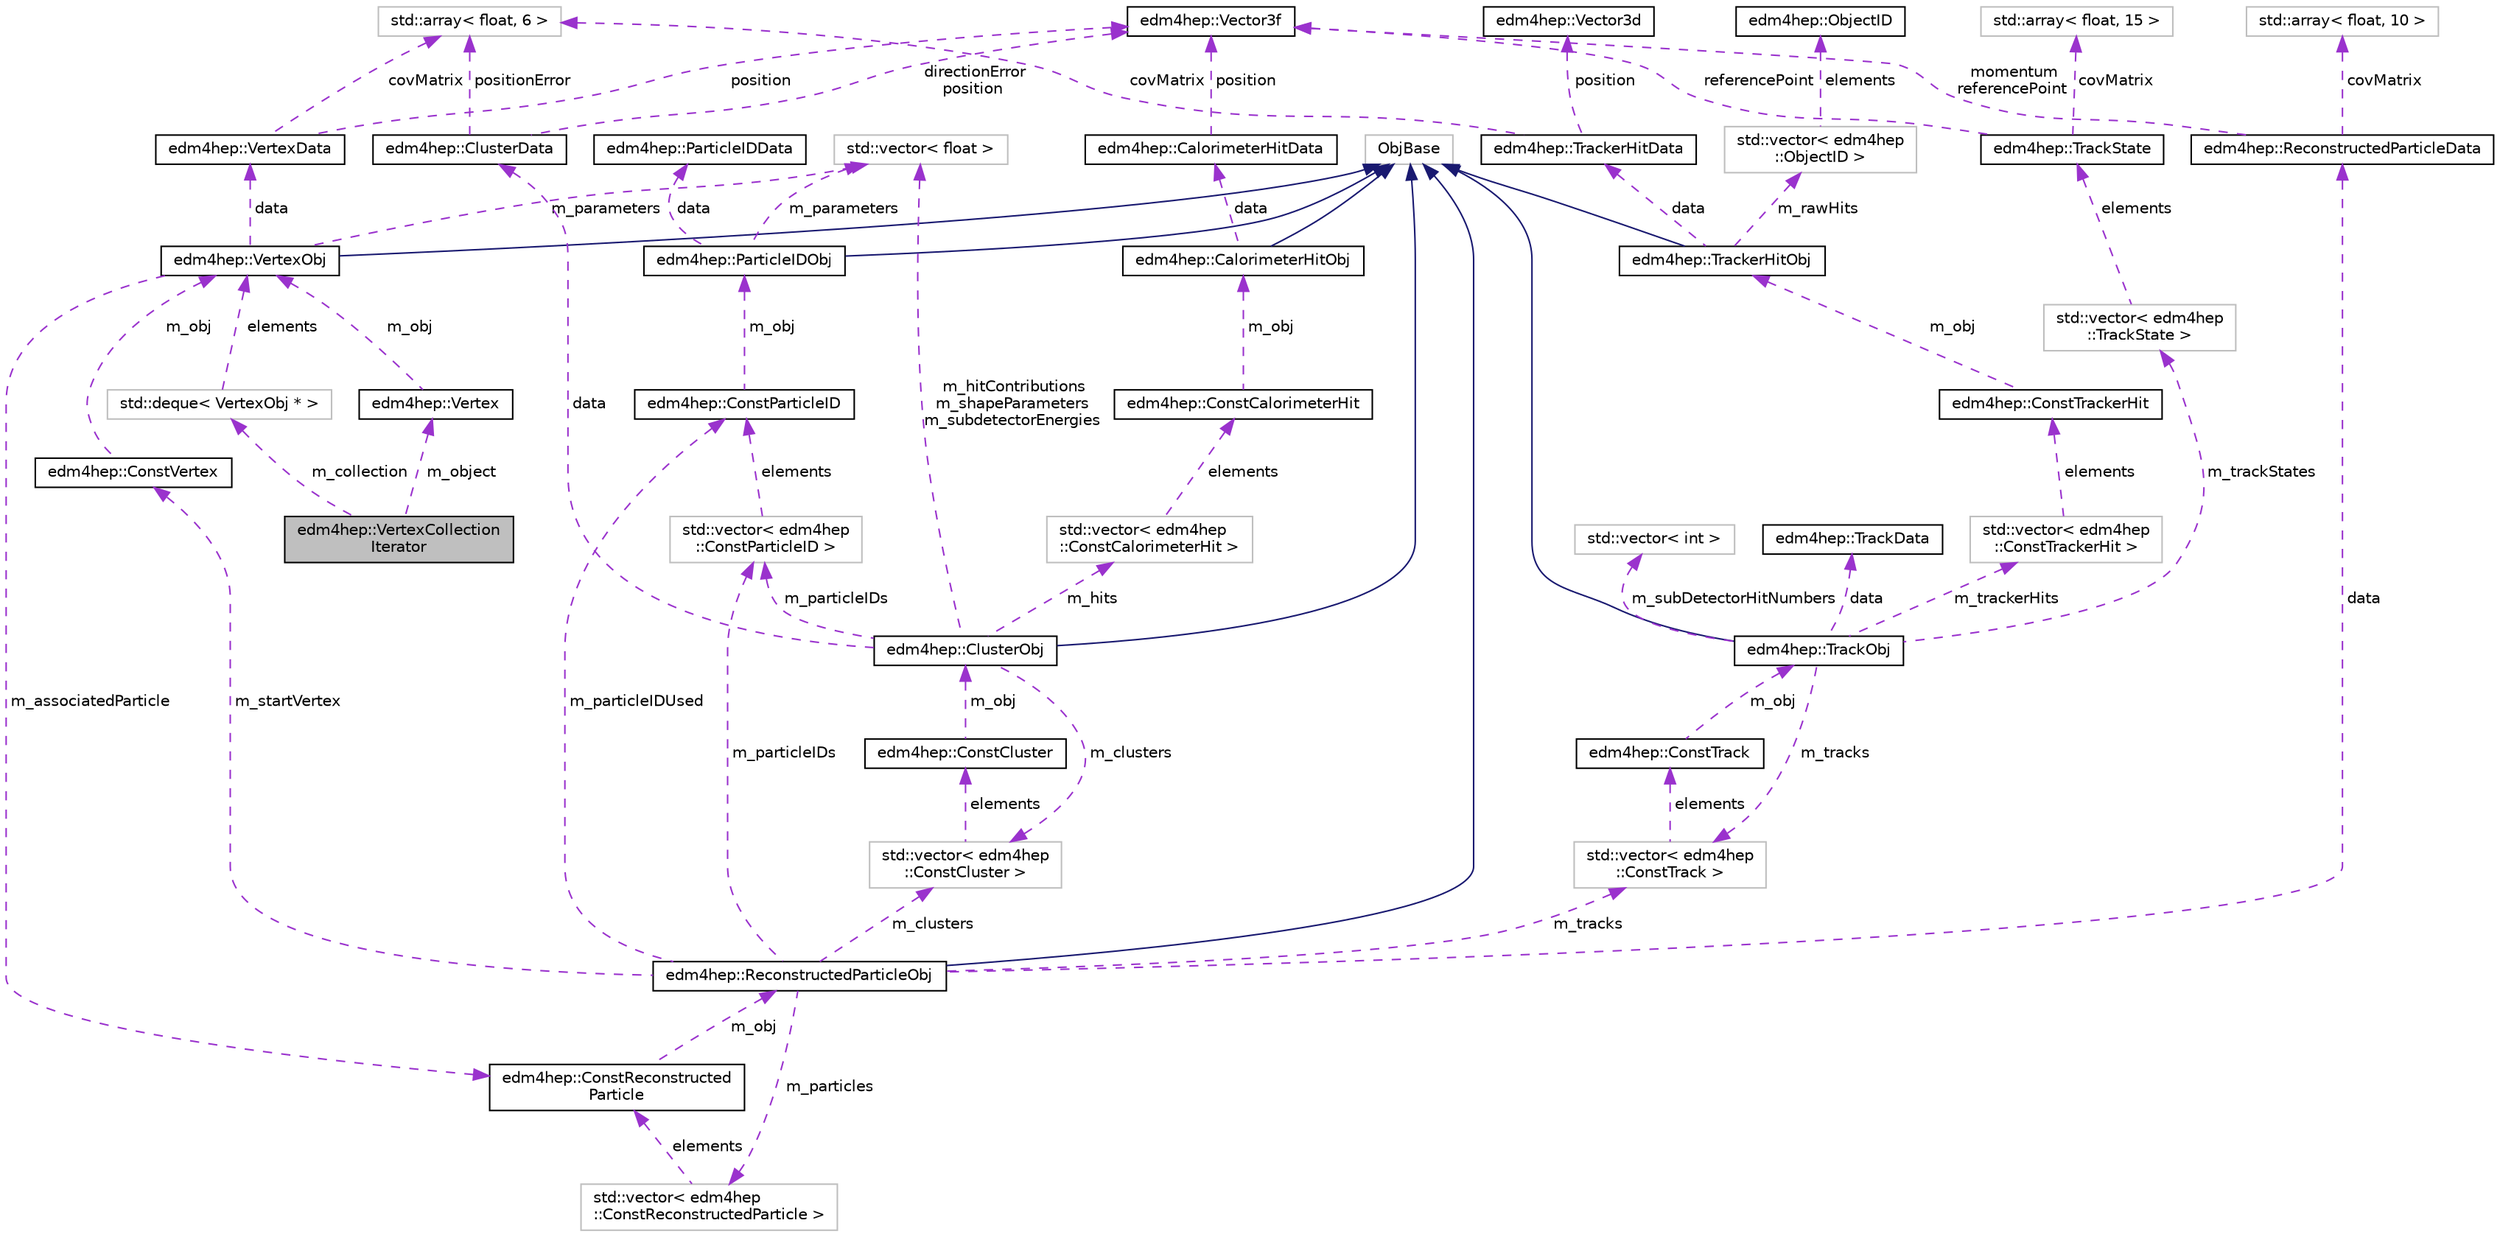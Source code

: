 digraph "edm4hep::VertexCollectionIterator"
{
 // LATEX_PDF_SIZE
  edge [fontname="Helvetica",fontsize="10",labelfontname="Helvetica",labelfontsize="10"];
  node [fontname="Helvetica",fontsize="10",shape=record];
  Node1 [label="edm4hep::VertexCollection\lIterator",height=0.2,width=0.4,color="black", fillcolor="grey75", style="filled", fontcolor="black",tooltip=" "];
  Node2 -> Node1 [dir="back",color="darkorchid3",fontsize="10",style="dashed",label=" m_collection" ,fontname="Helvetica"];
  Node2 [label="std::deque\< VertexObj * \>",height=0.2,width=0.4,color="grey75", fillcolor="white", style="filled",tooltip=" "];
  Node3 -> Node2 [dir="back",color="darkorchid3",fontsize="10",style="dashed",label=" elements" ,fontname="Helvetica"];
  Node3 [label="edm4hep::VertexObj",height=0.2,width=0.4,color="black", fillcolor="white", style="filled",URL="$classedm4hep_1_1_vertex_obj.html",tooltip=" "];
  Node4 -> Node3 [dir="back",color="midnightblue",fontsize="10",style="solid",fontname="Helvetica"];
  Node4 [label="ObjBase",height=0.2,width=0.4,color="grey75", fillcolor="white", style="filled",tooltip=" "];
  Node5 -> Node3 [dir="back",color="darkorchid3",fontsize="10",style="dashed",label=" data" ,fontname="Helvetica"];
  Node5 [label="edm4hep::VertexData",height=0.2,width=0.4,color="black", fillcolor="white", style="filled",URL="$classedm4hep_1_1_vertex_data.html",tooltip="Vertex."];
  Node6 -> Node5 [dir="back",color="darkorchid3",fontsize="10",style="dashed",label=" covMatrix" ,fontname="Helvetica"];
  Node6 [label="std::array\< float, 6 \>",height=0.2,width=0.4,color="grey75", fillcolor="white", style="filled",tooltip=" "];
  Node7 -> Node5 [dir="back",color="darkorchid3",fontsize="10",style="dashed",label=" position" ,fontname="Helvetica"];
  Node7 [label="edm4hep::Vector3f",height=0.2,width=0.4,color="black", fillcolor="white", style="filled",URL="$classedm4hep_1_1_vector3f.html",tooltip=" "];
  Node8 -> Node3 [dir="back",color="darkorchid3",fontsize="10",style="dashed",label=" m_associatedParticle" ,fontname="Helvetica"];
  Node8 [label="edm4hep::ConstReconstructed\lParticle",height=0.2,width=0.4,color="black", fillcolor="white", style="filled",URL="$classedm4hep_1_1_const_reconstructed_particle.html",tooltip="Reconstructed Particle."];
  Node9 -> Node8 [dir="back",color="darkorchid3",fontsize="10",style="dashed",label=" m_obj" ,fontname="Helvetica"];
  Node9 [label="edm4hep::ReconstructedParticleObj",height=0.2,width=0.4,color="black", fillcolor="white", style="filled",URL="$classedm4hep_1_1_reconstructed_particle_obj.html",tooltip=" "];
  Node4 -> Node9 [dir="back",color="midnightblue",fontsize="10",style="solid",fontname="Helvetica"];
  Node10 -> Node9 [dir="back",color="darkorchid3",fontsize="10",style="dashed",label=" m_clusters" ,fontname="Helvetica"];
  Node10 [label="std::vector\< edm4hep\l::ConstCluster \>",height=0.2,width=0.4,color="grey75", fillcolor="white", style="filled",tooltip=" "];
  Node11 -> Node10 [dir="back",color="darkorchid3",fontsize="10",style="dashed",label=" elements" ,fontname="Helvetica"];
  Node11 [label="edm4hep::ConstCluster",height=0.2,width=0.4,color="black", fillcolor="white", style="filled",URL="$classedm4hep_1_1_const_cluster.html",tooltip="Calorimeter Hit Cluster."];
  Node12 -> Node11 [dir="back",color="darkorchid3",fontsize="10",style="dashed",label=" m_obj" ,fontname="Helvetica"];
  Node12 [label="edm4hep::ClusterObj",height=0.2,width=0.4,color="black", fillcolor="white", style="filled",URL="$classedm4hep_1_1_cluster_obj.html",tooltip=" "];
  Node4 -> Node12 [dir="back",color="midnightblue",fontsize="10",style="solid",fontname="Helvetica"];
  Node10 -> Node12 [dir="back",color="darkorchid3",fontsize="10",style="dashed",label=" m_clusters" ,fontname="Helvetica"];
  Node13 -> Node12 [dir="back",color="darkorchid3",fontsize="10",style="dashed",label=" m_particleIDs" ,fontname="Helvetica"];
  Node13 [label="std::vector\< edm4hep\l::ConstParticleID \>",height=0.2,width=0.4,color="grey75", fillcolor="white", style="filled",tooltip=" "];
  Node14 -> Node13 [dir="back",color="darkorchid3",fontsize="10",style="dashed",label=" elements" ,fontname="Helvetica"];
  Node14 [label="edm4hep::ConstParticleID",height=0.2,width=0.4,color="black", fillcolor="white", style="filled",URL="$classedm4hep_1_1_const_particle_i_d.html",tooltip="ParticleID."];
  Node15 -> Node14 [dir="back",color="darkorchid3",fontsize="10",style="dashed",label=" m_obj" ,fontname="Helvetica"];
  Node15 [label="edm4hep::ParticleIDObj",height=0.2,width=0.4,color="black", fillcolor="white", style="filled",URL="$classedm4hep_1_1_particle_i_d_obj.html",tooltip=" "];
  Node4 -> Node15 [dir="back",color="midnightblue",fontsize="10",style="solid",fontname="Helvetica"];
  Node16 -> Node15 [dir="back",color="darkorchid3",fontsize="10",style="dashed",label=" data" ,fontname="Helvetica"];
  Node16 [label="edm4hep::ParticleIDData",height=0.2,width=0.4,color="black", fillcolor="white", style="filled",URL="$classedm4hep_1_1_particle_i_d_data.html",tooltip="ParticleID."];
  Node17 -> Node15 [dir="back",color="darkorchid3",fontsize="10",style="dashed",label=" m_parameters" ,fontname="Helvetica"];
  Node17 [label="std::vector\< float \>",height=0.2,width=0.4,color="grey75", fillcolor="white", style="filled",tooltip=" "];
  Node18 -> Node12 [dir="back",color="darkorchid3",fontsize="10",style="dashed",label=" m_hits" ,fontname="Helvetica"];
  Node18 [label="std::vector\< edm4hep\l::ConstCalorimeterHit \>",height=0.2,width=0.4,color="grey75", fillcolor="white", style="filled",tooltip=" "];
  Node19 -> Node18 [dir="back",color="darkorchid3",fontsize="10",style="dashed",label=" elements" ,fontname="Helvetica"];
  Node19 [label="edm4hep::ConstCalorimeterHit",height=0.2,width=0.4,color="black", fillcolor="white", style="filled",URL="$classedm4hep_1_1_const_calorimeter_hit.html",tooltip="Calorimeter hit."];
  Node20 -> Node19 [dir="back",color="darkorchid3",fontsize="10",style="dashed",label=" m_obj" ,fontname="Helvetica"];
  Node20 [label="edm4hep::CalorimeterHitObj",height=0.2,width=0.4,color="black", fillcolor="white", style="filled",URL="$classedm4hep_1_1_calorimeter_hit_obj.html",tooltip=" "];
  Node4 -> Node20 [dir="back",color="midnightblue",fontsize="10",style="solid",fontname="Helvetica"];
  Node21 -> Node20 [dir="back",color="darkorchid3",fontsize="10",style="dashed",label=" data" ,fontname="Helvetica"];
  Node21 [label="edm4hep::CalorimeterHitData",height=0.2,width=0.4,color="black", fillcolor="white", style="filled",URL="$classedm4hep_1_1_calorimeter_hit_data.html",tooltip="Calorimeter hit."];
  Node7 -> Node21 [dir="back",color="darkorchid3",fontsize="10",style="dashed",label=" position" ,fontname="Helvetica"];
  Node17 -> Node12 [dir="back",color="darkorchid3",fontsize="10",style="dashed",label=" m_hitContributions\nm_shapeParameters\nm_subdetectorEnergies" ,fontname="Helvetica"];
  Node22 -> Node12 [dir="back",color="darkorchid3",fontsize="10",style="dashed",label=" data" ,fontname="Helvetica"];
  Node22 [label="edm4hep::ClusterData",height=0.2,width=0.4,color="black", fillcolor="white", style="filled",URL="$classedm4hep_1_1_cluster_data.html",tooltip="Calorimeter Hit Cluster."];
  Node6 -> Node22 [dir="back",color="darkorchid3",fontsize="10",style="dashed",label=" positionError" ,fontname="Helvetica"];
  Node7 -> Node22 [dir="back",color="darkorchid3",fontsize="10",style="dashed",label=" directionError\nposition" ,fontname="Helvetica"];
  Node13 -> Node9 [dir="back",color="darkorchid3",fontsize="10",style="dashed",label=" m_particleIDs" ,fontname="Helvetica"];
  Node23 -> Node9 [dir="back",color="darkorchid3",fontsize="10",style="dashed",label=" m_tracks" ,fontname="Helvetica"];
  Node23 [label="std::vector\< edm4hep\l::ConstTrack \>",height=0.2,width=0.4,color="grey75", fillcolor="white", style="filled",tooltip=" "];
  Node24 -> Node23 [dir="back",color="darkorchid3",fontsize="10",style="dashed",label=" elements" ,fontname="Helvetica"];
  Node24 [label="edm4hep::ConstTrack",height=0.2,width=0.4,color="black", fillcolor="white", style="filled",URL="$classedm4hep_1_1_const_track.html",tooltip="Reconstructed track."];
  Node25 -> Node24 [dir="back",color="darkorchid3",fontsize="10",style="dashed",label=" m_obj" ,fontname="Helvetica"];
  Node25 [label="edm4hep::TrackObj",height=0.2,width=0.4,color="black", fillcolor="white", style="filled",URL="$classedm4hep_1_1_track_obj.html",tooltip=" "];
  Node4 -> Node25 [dir="back",color="midnightblue",fontsize="10",style="solid",fontname="Helvetica"];
  Node26 -> Node25 [dir="back",color="darkorchid3",fontsize="10",style="dashed",label=" m_trackStates" ,fontname="Helvetica"];
  Node26 [label="std::vector\< edm4hep\l::TrackState \>",height=0.2,width=0.4,color="grey75", fillcolor="white", style="filled",tooltip=" "];
  Node27 -> Node26 [dir="back",color="darkorchid3",fontsize="10",style="dashed",label=" elements" ,fontname="Helvetica"];
  Node27 [label="edm4hep::TrackState",height=0.2,width=0.4,color="black", fillcolor="white", style="filled",URL="$classedm4hep_1_1_track_state.html",tooltip=" "];
  Node28 -> Node27 [dir="back",color="darkorchid3",fontsize="10",style="dashed",label=" covMatrix" ,fontname="Helvetica"];
  Node28 [label="std::array\< float, 15 \>",height=0.2,width=0.4,color="grey75", fillcolor="white", style="filled",tooltip=" "];
  Node7 -> Node27 [dir="back",color="darkorchid3",fontsize="10",style="dashed",label=" referencePoint" ,fontname="Helvetica"];
  Node23 -> Node25 [dir="back",color="darkorchid3",fontsize="10",style="dashed",label=" m_tracks" ,fontname="Helvetica"];
  Node29 -> Node25 [dir="back",color="darkorchid3",fontsize="10",style="dashed",label=" m_trackerHits" ,fontname="Helvetica"];
  Node29 [label="std::vector\< edm4hep\l::ConstTrackerHit \>",height=0.2,width=0.4,color="grey75", fillcolor="white", style="filled",tooltip=" "];
  Node30 -> Node29 [dir="back",color="darkorchid3",fontsize="10",style="dashed",label=" elements" ,fontname="Helvetica"];
  Node30 [label="edm4hep::ConstTrackerHit",height=0.2,width=0.4,color="black", fillcolor="white", style="filled",URL="$classedm4hep_1_1_const_tracker_hit.html",tooltip="Tracker hit."];
  Node31 -> Node30 [dir="back",color="darkorchid3",fontsize="10",style="dashed",label=" m_obj" ,fontname="Helvetica"];
  Node31 [label="edm4hep::TrackerHitObj",height=0.2,width=0.4,color="black", fillcolor="white", style="filled",URL="$classedm4hep_1_1_tracker_hit_obj.html",tooltip=" "];
  Node4 -> Node31 [dir="back",color="midnightblue",fontsize="10",style="solid",fontname="Helvetica"];
  Node32 -> Node31 [dir="back",color="darkorchid3",fontsize="10",style="dashed",label=" m_rawHits" ,fontname="Helvetica"];
  Node32 [label="std::vector\< edm4hep\l::ObjectID \>",height=0.2,width=0.4,color="grey75", fillcolor="white", style="filled",tooltip=" "];
  Node33 -> Node32 [dir="back",color="darkorchid3",fontsize="10",style="dashed",label=" elements" ,fontname="Helvetica"];
  Node33 [label="edm4hep::ObjectID",height=0.2,width=0.4,color="black", fillcolor="white", style="filled",URL="$classedm4hep_1_1_object_i_d.html",tooltip=" "];
  Node34 -> Node31 [dir="back",color="darkorchid3",fontsize="10",style="dashed",label=" data" ,fontname="Helvetica"];
  Node34 [label="edm4hep::TrackerHitData",height=0.2,width=0.4,color="black", fillcolor="white", style="filled",URL="$classedm4hep_1_1_tracker_hit_data.html",tooltip="Tracker hit."];
  Node6 -> Node34 [dir="back",color="darkorchid3",fontsize="10",style="dashed",label=" covMatrix" ,fontname="Helvetica"];
  Node35 -> Node34 [dir="back",color="darkorchid3",fontsize="10",style="dashed",label=" position" ,fontname="Helvetica"];
  Node35 [label="edm4hep::Vector3d",height=0.2,width=0.4,color="black", fillcolor="white", style="filled",URL="$classedm4hep_1_1_vector3d.html",tooltip=" "];
  Node36 -> Node25 [dir="back",color="darkorchid3",fontsize="10",style="dashed",label=" m_subDetectorHitNumbers" ,fontname="Helvetica"];
  Node36 [label="std::vector\< int \>",height=0.2,width=0.4,color="grey75", fillcolor="white", style="filled",tooltip=" "];
  Node37 -> Node25 [dir="back",color="darkorchid3",fontsize="10",style="dashed",label=" data" ,fontname="Helvetica"];
  Node37 [label="edm4hep::TrackData",height=0.2,width=0.4,color="black", fillcolor="white", style="filled",URL="$classedm4hep_1_1_track_data.html",tooltip="Reconstructed track."];
  Node14 -> Node9 [dir="back",color="darkorchid3",fontsize="10",style="dashed",label=" m_particleIDUsed" ,fontname="Helvetica"];
  Node38 -> Node9 [dir="back",color="darkorchid3",fontsize="10",style="dashed",label=" m_particles" ,fontname="Helvetica"];
  Node38 [label="std::vector\< edm4hep\l::ConstReconstructedParticle \>",height=0.2,width=0.4,color="grey75", fillcolor="white", style="filled",tooltip=" "];
  Node8 -> Node38 [dir="back",color="darkorchid3",fontsize="10",style="dashed",label=" elements" ,fontname="Helvetica"];
  Node39 -> Node9 [dir="back",color="darkorchid3",fontsize="10",style="dashed",label=" data" ,fontname="Helvetica"];
  Node39 [label="edm4hep::ReconstructedParticleData",height=0.2,width=0.4,color="black", fillcolor="white", style="filled",URL="$classedm4hep_1_1_reconstructed_particle_data.html",tooltip="Reconstructed Particle."];
  Node40 -> Node39 [dir="back",color="darkorchid3",fontsize="10",style="dashed",label=" covMatrix" ,fontname="Helvetica"];
  Node40 [label="std::array\< float, 10 \>",height=0.2,width=0.4,color="grey75", fillcolor="white", style="filled",tooltip=" "];
  Node7 -> Node39 [dir="back",color="darkorchid3",fontsize="10",style="dashed",label=" momentum\nreferencePoint" ,fontname="Helvetica"];
  Node41 -> Node9 [dir="back",color="darkorchid3",fontsize="10",style="dashed",label=" m_startVertex" ,fontname="Helvetica"];
  Node41 [label="edm4hep::ConstVertex",height=0.2,width=0.4,color="black", fillcolor="white", style="filled",URL="$classedm4hep_1_1_const_vertex.html",tooltip="Vertex."];
  Node3 -> Node41 [dir="back",color="darkorchid3",fontsize="10",style="dashed",label=" m_obj" ,fontname="Helvetica"];
  Node17 -> Node3 [dir="back",color="darkorchid3",fontsize="10",style="dashed",label=" m_parameters" ,fontname="Helvetica"];
  Node42 -> Node1 [dir="back",color="darkorchid3",fontsize="10",style="dashed",label=" m_object" ,fontname="Helvetica"];
  Node42 [label="edm4hep::Vertex",height=0.2,width=0.4,color="black", fillcolor="white", style="filled",URL="$classedm4hep_1_1_vertex.html",tooltip="Vertex."];
  Node3 -> Node42 [dir="back",color="darkorchid3",fontsize="10",style="dashed",label=" m_obj" ,fontname="Helvetica"];
}
